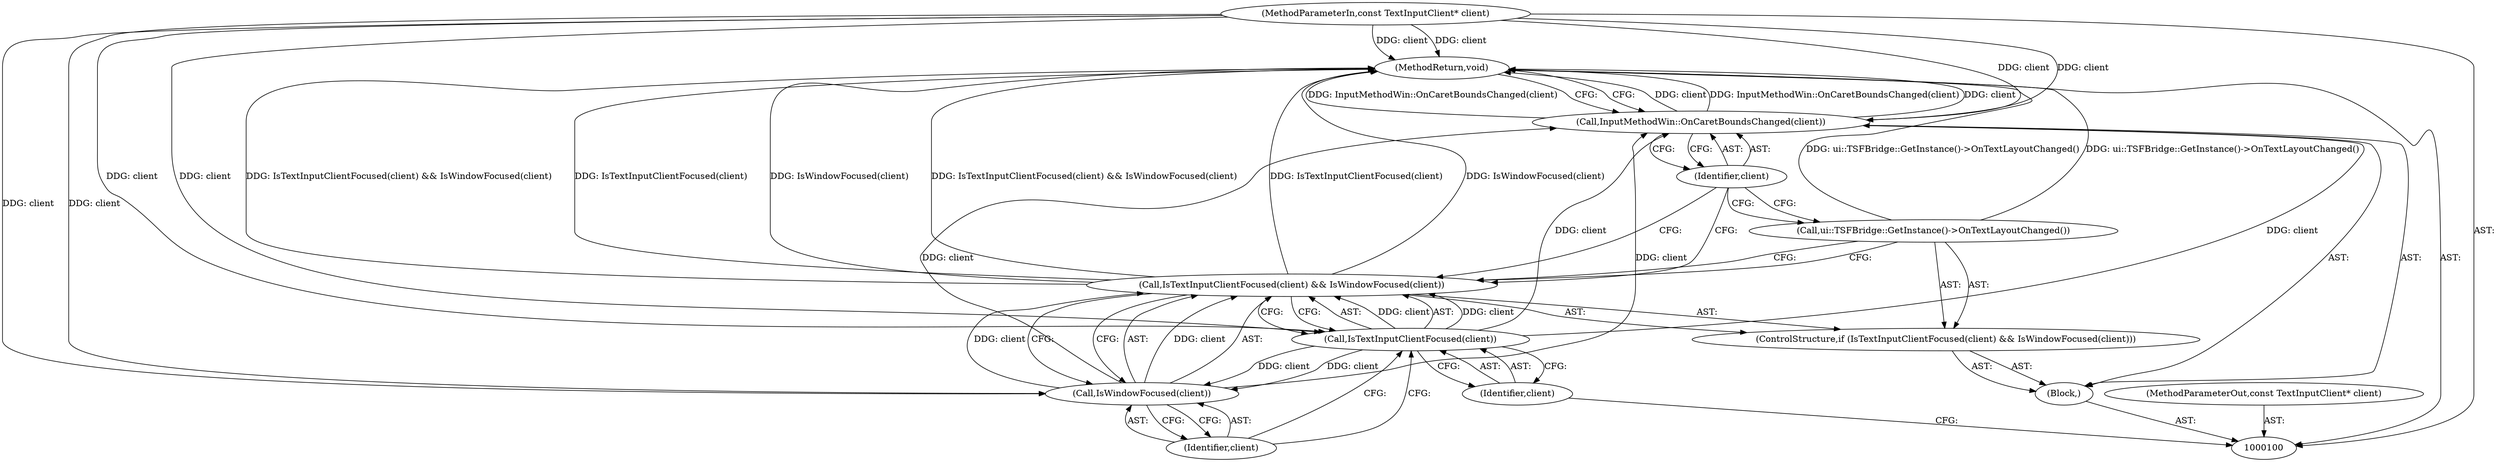 digraph "0_Chrome_364fb6e517fc4fbc8196a4afba4f77b3d5300c3e_8" {
"1000112" [label="(MethodReturn,void)"];
"1000101" [label="(MethodParameterIn,const TextInputClient* client)"];
"1000136" [label="(MethodParameterOut,const TextInputClient* client)"];
"1000102" [label="(Block,)"];
"1000103" [label="(ControlStructure,if (IsTextInputClientFocused(client) && IsWindowFocused(client)))"];
"1000106" [label="(Identifier,client)"];
"1000107" [label="(Call,IsWindowFocused(client))"];
"1000108" [label="(Identifier,client)"];
"1000104" [label="(Call,IsTextInputClientFocused(client) && IsWindowFocused(client))"];
"1000105" [label="(Call,IsTextInputClientFocused(client))"];
"1000109" [label="(Call,ui::TSFBridge::GetInstance()->OnTextLayoutChanged())"];
"1000110" [label="(Call,InputMethodWin::OnCaretBoundsChanged(client))"];
"1000111" [label="(Identifier,client)"];
"1000112" -> "1000100"  [label="AST: "];
"1000112" -> "1000110"  [label="CFG: "];
"1000104" -> "1000112"  [label="DDG: IsWindowFocused(client)"];
"1000104" -> "1000112"  [label="DDG: IsTextInputClientFocused(client) && IsWindowFocused(client)"];
"1000104" -> "1000112"  [label="DDG: IsTextInputClientFocused(client)"];
"1000110" -> "1000112"  [label="DDG: client"];
"1000110" -> "1000112"  [label="DDG: InputMethodWin::OnCaretBoundsChanged(client)"];
"1000109" -> "1000112"  [label="DDG: ui::TSFBridge::GetInstance()->OnTextLayoutChanged()"];
"1000101" -> "1000112"  [label="DDG: client"];
"1000101" -> "1000100"  [label="AST: "];
"1000101" -> "1000112"  [label="DDG: client"];
"1000101" -> "1000105"  [label="DDG: client"];
"1000101" -> "1000107"  [label="DDG: client"];
"1000101" -> "1000110"  [label="DDG: client"];
"1000136" -> "1000100"  [label="AST: "];
"1000102" -> "1000100"  [label="AST: "];
"1000103" -> "1000102"  [label="AST: "];
"1000110" -> "1000102"  [label="AST: "];
"1000103" -> "1000102"  [label="AST: "];
"1000104" -> "1000103"  [label="AST: "];
"1000109" -> "1000103"  [label="AST: "];
"1000106" -> "1000105"  [label="AST: "];
"1000106" -> "1000100"  [label="CFG: "];
"1000105" -> "1000106"  [label="CFG: "];
"1000107" -> "1000104"  [label="AST: "];
"1000107" -> "1000108"  [label="CFG: "];
"1000108" -> "1000107"  [label="AST: "];
"1000104" -> "1000107"  [label="CFG: "];
"1000107" -> "1000104"  [label="DDG: client"];
"1000105" -> "1000107"  [label="DDG: client"];
"1000101" -> "1000107"  [label="DDG: client"];
"1000107" -> "1000110"  [label="DDG: client"];
"1000108" -> "1000107"  [label="AST: "];
"1000108" -> "1000105"  [label="CFG: "];
"1000107" -> "1000108"  [label="CFG: "];
"1000104" -> "1000103"  [label="AST: "];
"1000104" -> "1000105"  [label="CFG: "];
"1000104" -> "1000107"  [label="CFG: "];
"1000105" -> "1000104"  [label="AST: "];
"1000107" -> "1000104"  [label="AST: "];
"1000109" -> "1000104"  [label="CFG: "];
"1000111" -> "1000104"  [label="CFG: "];
"1000104" -> "1000112"  [label="DDG: IsWindowFocused(client)"];
"1000104" -> "1000112"  [label="DDG: IsTextInputClientFocused(client) && IsWindowFocused(client)"];
"1000104" -> "1000112"  [label="DDG: IsTextInputClientFocused(client)"];
"1000105" -> "1000104"  [label="DDG: client"];
"1000107" -> "1000104"  [label="DDG: client"];
"1000105" -> "1000104"  [label="AST: "];
"1000105" -> "1000106"  [label="CFG: "];
"1000106" -> "1000105"  [label="AST: "];
"1000108" -> "1000105"  [label="CFG: "];
"1000104" -> "1000105"  [label="CFG: "];
"1000105" -> "1000104"  [label="DDG: client"];
"1000101" -> "1000105"  [label="DDG: client"];
"1000105" -> "1000107"  [label="DDG: client"];
"1000105" -> "1000110"  [label="DDG: client"];
"1000109" -> "1000103"  [label="AST: "];
"1000109" -> "1000104"  [label="CFG: "];
"1000111" -> "1000109"  [label="CFG: "];
"1000109" -> "1000112"  [label="DDG: ui::TSFBridge::GetInstance()->OnTextLayoutChanged()"];
"1000110" -> "1000102"  [label="AST: "];
"1000110" -> "1000111"  [label="CFG: "];
"1000111" -> "1000110"  [label="AST: "];
"1000112" -> "1000110"  [label="CFG: "];
"1000110" -> "1000112"  [label="DDG: client"];
"1000110" -> "1000112"  [label="DDG: InputMethodWin::OnCaretBoundsChanged(client)"];
"1000107" -> "1000110"  [label="DDG: client"];
"1000105" -> "1000110"  [label="DDG: client"];
"1000101" -> "1000110"  [label="DDG: client"];
"1000111" -> "1000110"  [label="AST: "];
"1000111" -> "1000109"  [label="CFG: "];
"1000111" -> "1000104"  [label="CFG: "];
"1000110" -> "1000111"  [label="CFG: "];
}
